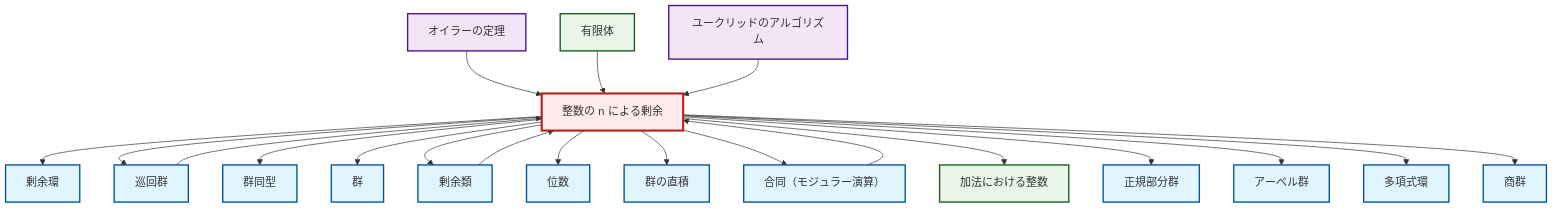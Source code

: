 graph TD
    classDef definition fill:#e1f5fe,stroke:#01579b,stroke-width:2px
    classDef theorem fill:#f3e5f5,stroke:#4a148c,stroke-width:2px
    classDef axiom fill:#fff3e0,stroke:#e65100,stroke-width:2px
    classDef example fill:#e8f5e9,stroke:#1b5e20,stroke-width:2px
    classDef current fill:#ffebee,stroke:#b71c1c,stroke-width:3px
    def-quotient-group["商群"]:::definition
    thm-euclidean-algorithm["ユークリッドのアルゴリズム"]:::theorem
    ex-quotient-integers-mod-n["整数の n による剰余"]:::example
    def-group["群"]:::definition
    def-congruence["合同（モジュラー演算）"]:::definition
    ex-integers-addition["加法における整数"]:::example
    def-normal-subgroup["正規部分群"]:::definition
    def-coset["剰余類"]:::definition
    def-abelian-group["アーベル群"]:::definition
    def-order["位数"]:::definition
    def-direct-product["群の直積"]:::definition
    def-polynomial-ring["多項式環"]:::definition
    def-quotient-ring["剰余環"]:::definition
    ex-finite-field["有限体"]:::example
    thm-euler["オイラーの定理"]:::theorem
    def-cyclic-group["巡回群"]:::definition
    def-isomorphism["群同型"]:::definition
    def-cyclic-group --> ex-quotient-integers-mod-n
    ex-quotient-integers-mod-n --> def-quotient-ring
    ex-quotient-integers-mod-n --> def-cyclic-group
    ex-quotient-integers-mod-n --> def-isomorphism
    thm-euler --> ex-quotient-integers-mod-n
    ex-quotient-integers-mod-n --> def-group
    ex-quotient-integers-mod-n --> def-coset
    ex-quotient-integers-mod-n --> def-order
    ex-quotient-integers-mod-n --> def-direct-product
    ex-quotient-integers-mod-n --> def-congruence
    def-congruence --> ex-quotient-integers-mod-n
    ex-quotient-integers-mod-n --> ex-integers-addition
    ex-quotient-integers-mod-n --> def-normal-subgroup
    ex-quotient-integers-mod-n --> def-abelian-group
    ex-quotient-integers-mod-n --> def-polynomial-ring
    ex-quotient-integers-mod-n --> def-quotient-group
    ex-finite-field --> ex-quotient-integers-mod-n
    thm-euclidean-algorithm --> ex-quotient-integers-mod-n
    def-coset --> ex-quotient-integers-mod-n
    class ex-quotient-integers-mod-n current